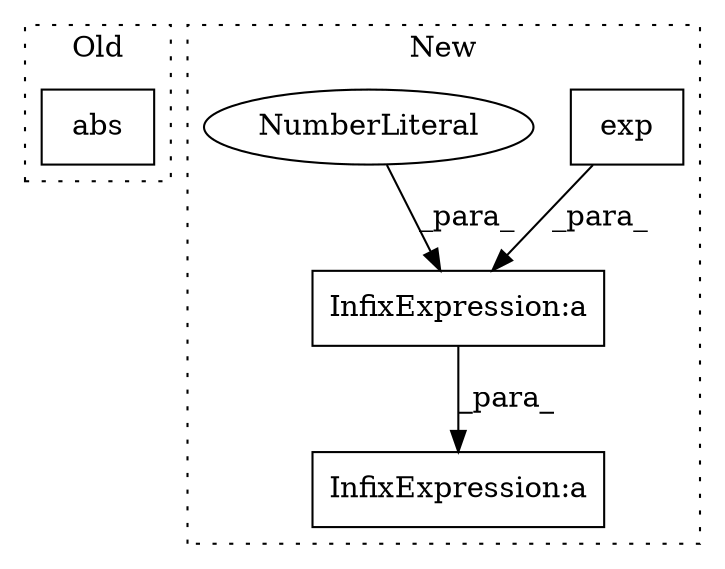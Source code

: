 digraph G {
subgraph cluster0 {
1 [label="abs" a="32" s="2295,2370" l="4,1" shape="box"];
label = "Old";
style="dotted";
}
subgraph cluster1 {
2 [label="exp" a="32" s="2112,2157" l="4,1" shape="box"];
3 [label="InfixExpression:a" a="27" s="2254" l="3" shape="box"];
4 [label="InfixExpression:a" a="27" s="2247" l="3" shape="box"];
5 [label="NumberLiteral" a="34" s="2250" l="3" shape="ellipse"];
label = "New";
style="dotted";
}
2 -> 4 [label="_para_"];
4 -> 3 [label="_para_"];
5 -> 4 [label="_para_"];
}
